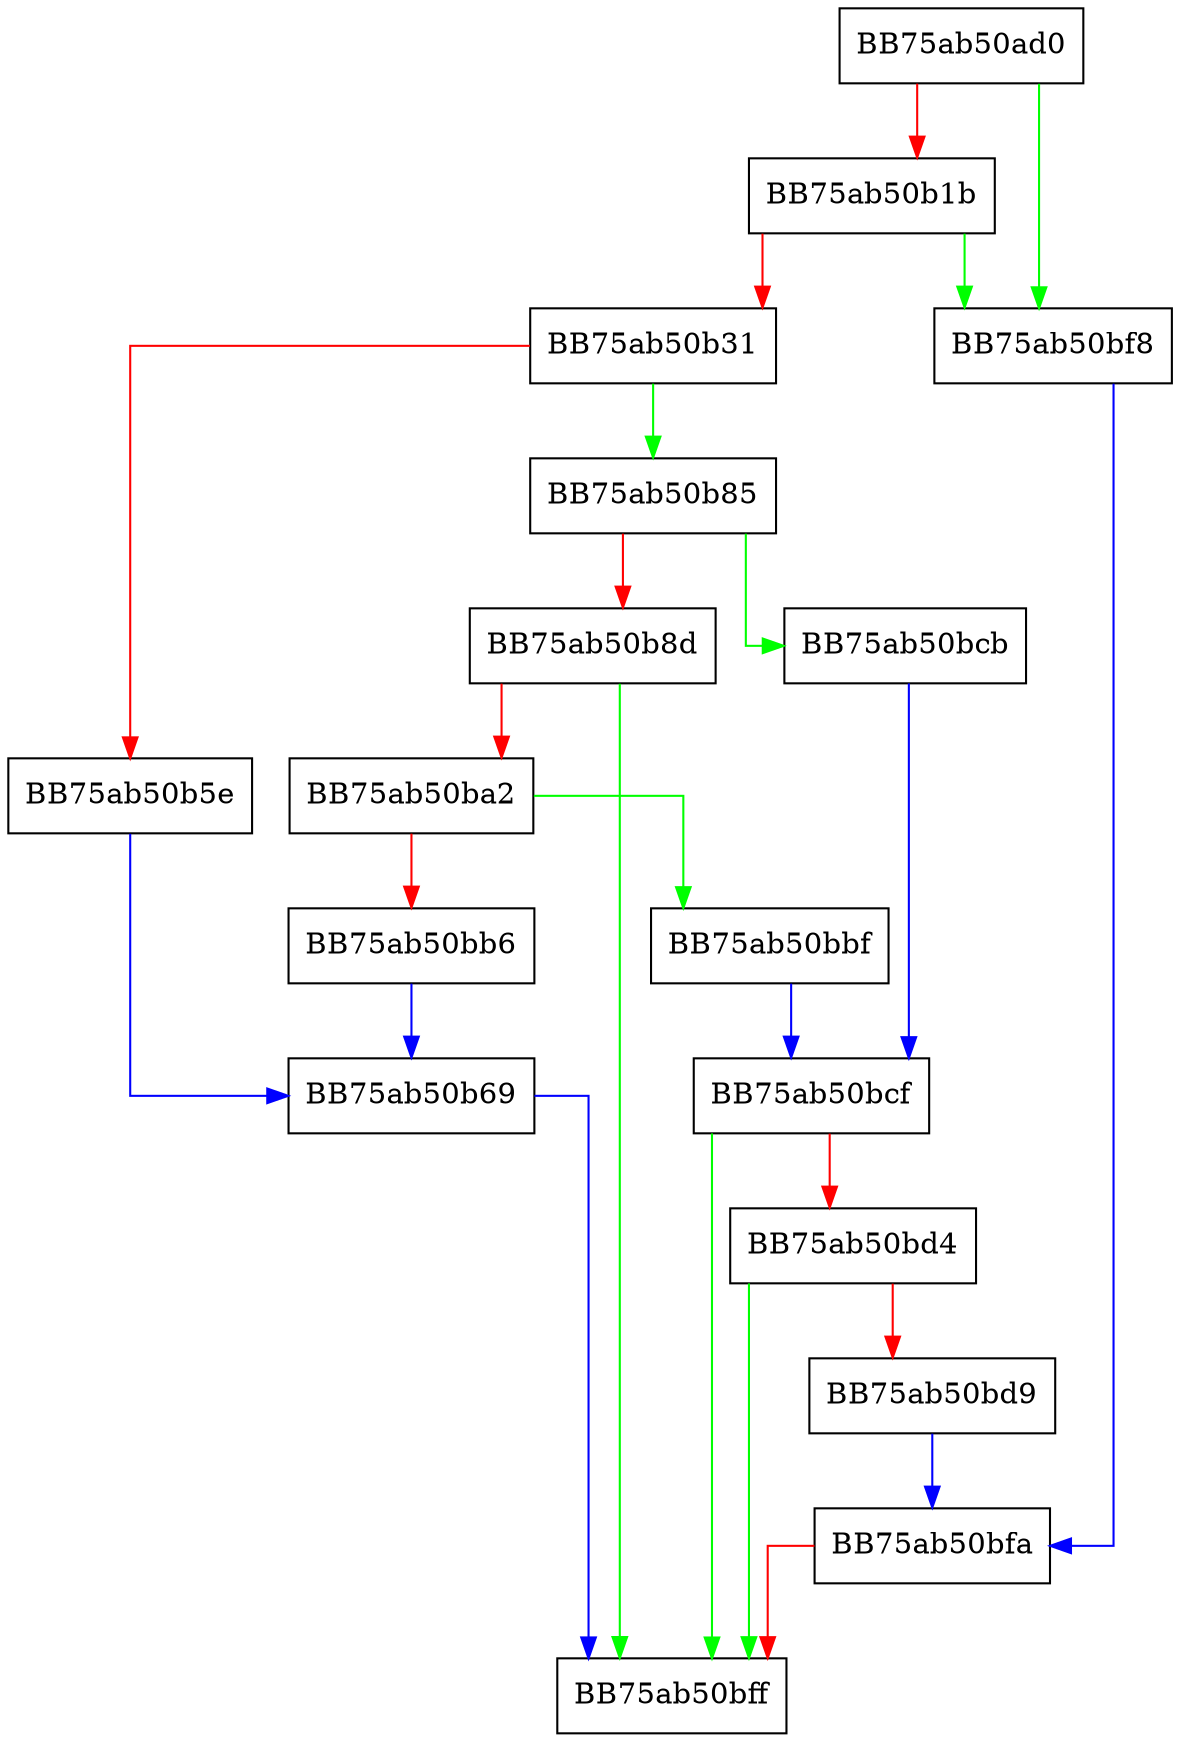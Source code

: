 digraph likeFunc {
  node [shape="box"];
  graph [splines=ortho];
  BB75ab50ad0 -> BB75ab50bf8 [color="green"];
  BB75ab50ad0 -> BB75ab50b1b [color="red"];
  BB75ab50b1b -> BB75ab50bf8 [color="green"];
  BB75ab50b1b -> BB75ab50b31 [color="red"];
  BB75ab50b31 -> BB75ab50b85 [color="green"];
  BB75ab50b31 -> BB75ab50b5e [color="red"];
  BB75ab50b5e -> BB75ab50b69 [color="blue"];
  BB75ab50b69 -> BB75ab50bff [color="blue"];
  BB75ab50b85 -> BB75ab50bcb [color="green"];
  BB75ab50b85 -> BB75ab50b8d [color="red"];
  BB75ab50b8d -> BB75ab50bff [color="green"];
  BB75ab50b8d -> BB75ab50ba2 [color="red"];
  BB75ab50ba2 -> BB75ab50bbf [color="green"];
  BB75ab50ba2 -> BB75ab50bb6 [color="red"];
  BB75ab50bb6 -> BB75ab50b69 [color="blue"];
  BB75ab50bbf -> BB75ab50bcf [color="blue"];
  BB75ab50bcb -> BB75ab50bcf [color="blue"];
  BB75ab50bcf -> BB75ab50bff [color="green"];
  BB75ab50bcf -> BB75ab50bd4 [color="red"];
  BB75ab50bd4 -> BB75ab50bff [color="green"];
  BB75ab50bd4 -> BB75ab50bd9 [color="red"];
  BB75ab50bd9 -> BB75ab50bfa [color="blue"];
  BB75ab50bf8 -> BB75ab50bfa [color="blue"];
  BB75ab50bfa -> BB75ab50bff [color="red"];
}